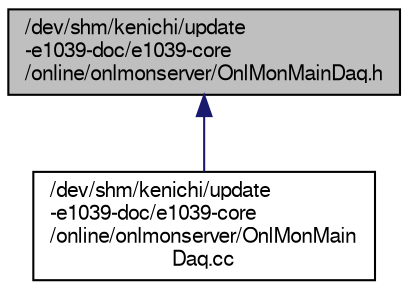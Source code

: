 digraph "/dev/shm/kenichi/update-e1039-doc/e1039-core/online/onlmonserver/OnlMonMainDaq.h"
{
  bgcolor="transparent";
  edge [fontname="FreeSans",fontsize="10",labelfontname="FreeSans",labelfontsize="10"];
  node [fontname="FreeSans",fontsize="10",shape=record];
  Node1 [label="/dev/shm/kenichi/update\l-e1039-doc/e1039-core\l/online/onlmonserver/OnlMonMainDaq.h",height=0.2,width=0.4,color="black", fillcolor="grey75", style="filled" fontcolor="black"];
  Node1 -> Node2 [dir="back",color="midnightblue",fontsize="10",style="solid",fontname="FreeSans"];
  Node2 [label="/dev/shm/kenichi/update\l-e1039-doc/e1039-core\l/online/onlmonserver/OnlMonMain\lDaq.cc",height=0.2,width=0.4,color="black",URL="$d1/d56/OnlMonMainDaq_8cc.html"];
}
